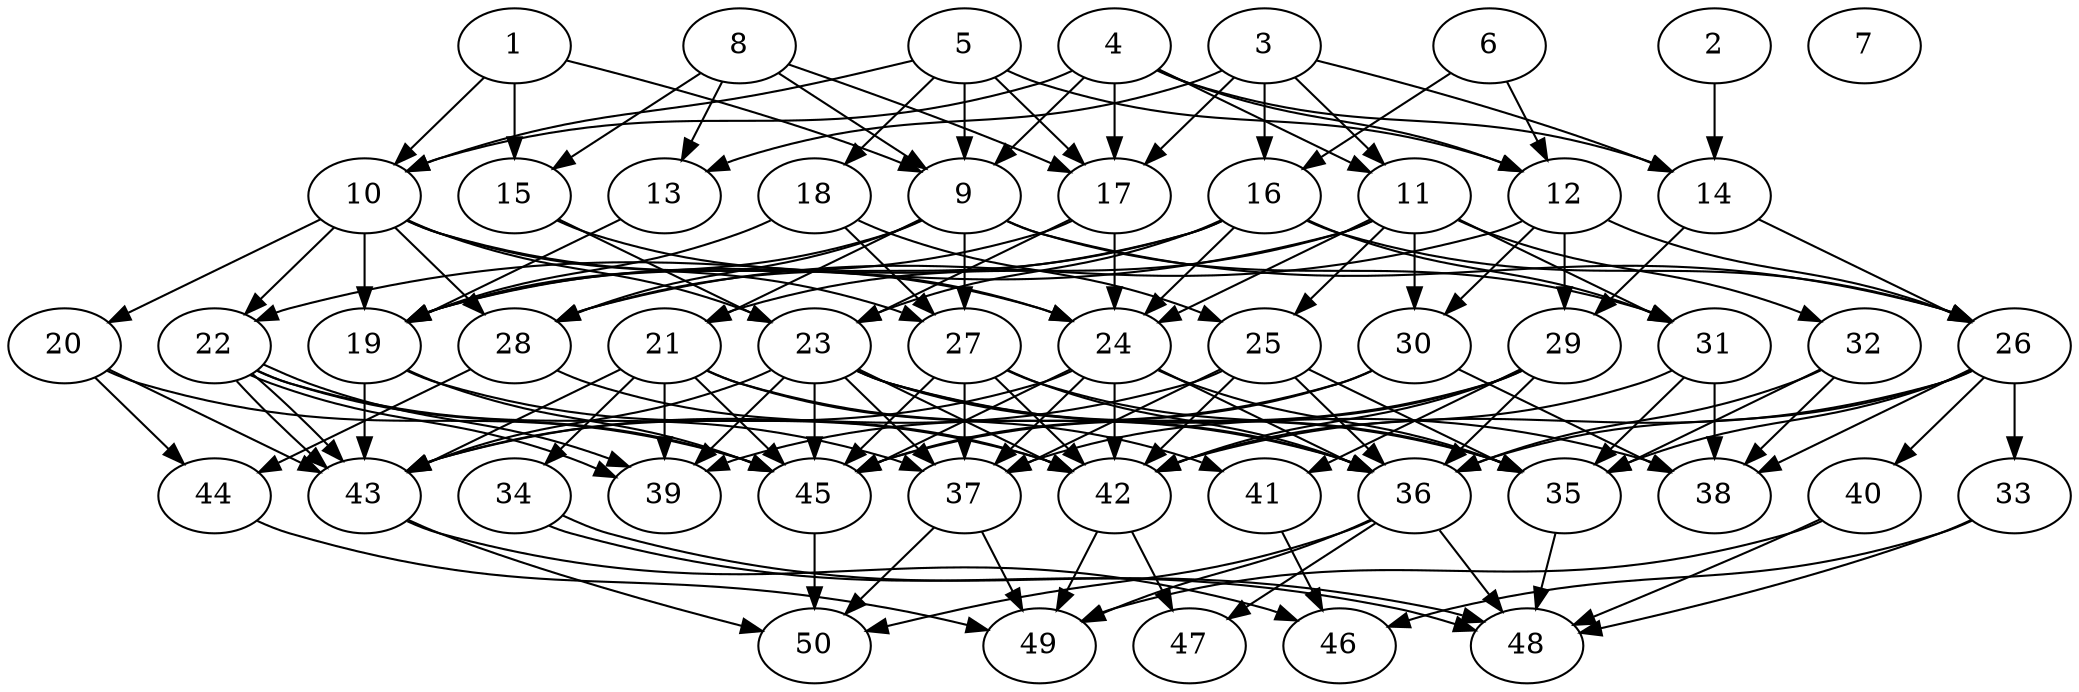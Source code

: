 // DAG automatically generated by daggen at Tue Aug  6 16:32:29 2019
// ./daggen --dot -n 50 --ccr 0.5 --fat 0.6 --regular 0.5 --density 0.6 --mindata 5242880 --maxdata 52428800 
digraph G {
  1 [size="39649280", alpha="0.01", expect_size="19824640"] 
  1 -> 9 [size ="19824640"]
  1 -> 10 [size ="19824640"]
  1 -> 15 [size ="19824640"]
  2 [size="48246784", alpha="0.15", expect_size="24123392"] 
  2 -> 14 [size ="24123392"]
  3 [size="59336704", alpha="0.19", expect_size="29668352"] 
  3 -> 11 [size ="29668352"]
  3 -> 13 [size ="29668352"]
  3 -> 14 [size ="29668352"]
  3 -> 16 [size ="29668352"]
  3 -> 17 [size ="29668352"]
  4 [size="41025536", alpha="0.04", expect_size="20512768"] 
  4 -> 9 [size ="20512768"]
  4 -> 10 [size ="20512768"]
  4 -> 11 [size ="20512768"]
  4 -> 12 [size ="20512768"]
  4 -> 14 [size ="20512768"]
  4 -> 17 [size ="20512768"]
  5 [size="63148032", alpha="0.15", expect_size="31574016"] 
  5 -> 9 [size ="31574016"]
  5 -> 10 [size ="31574016"]
  5 -> 12 [size ="31574016"]
  5 -> 17 [size ="31574016"]
  5 -> 18 [size ="31574016"]
  6 [size="44240896", alpha="0.01", expect_size="22120448"] 
  6 -> 12 [size ="22120448"]
  6 -> 16 [size ="22120448"]
  7 [size="72077312", alpha="0.17", expect_size="36038656"] 
  8 [size="82565120", alpha="0.11", expect_size="41282560"] 
  8 -> 9 [size ="41282560"]
  8 -> 13 [size ="41282560"]
  8 -> 15 [size ="41282560"]
  8 -> 17 [size ="41282560"]
  9 [size="63301632", alpha="0.18", expect_size="31650816"] 
  9 -> 19 [size ="31650816"]
  9 -> 21 [size ="31650816"]
  9 -> 26 [size ="31650816"]
  9 -> 27 [size ="31650816"]
  9 -> 28 [size ="31650816"]
  9 -> 31 [size ="31650816"]
  10 [size="24006656", alpha="0.15", expect_size="12003328"] 
  10 -> 19 [size ="12003328"]
  10 -> 20 [size ="12003328"]
  10 -> 22 [size ="12003328"]
  10 -> 23 [size ="12003328"]
  10 -> 24 [size ="12003328"]
  10 -> 27 [size ="12003328"]
  10 -> 28 [size ="12003328"]
  11 [size="61995008", alpha="0.11", expect_size="30997504"] 
  11 -> 21 [size ="30997504"]
  11 -> 22 [size ="30997504"]
  11 -> 24 [size ="30997504"]
  11 -> 25 [size ="30997504"]
  11 -> 30 [size ="30997504"]
  11 -> 31 [size ="30997504"]
  11 -> 32 [size ="30997504"]
  12 [size="67448832", alpha="0.02", expect_size="33724416"] 
  12 -> 26 [size ="33724416"]
  12 -> 28 [size ="33724416"]
  12 -> 29 [size ="33724416"]
  12 -> 30 [size ="33724416"]
  13 [size="44613632", alpha="0.19", expect_size="22306816"] 
  13 -> 19 [size ="22306816"]
  14 [size="40855552", alpha="0.17", expect_size="20427776"] 
  14 -> 26 [size ="20427776"]
  14 -> 29 [size ="20427776"]
  15 [size="58284032", alpha="0.10", expect_size="29142016"] 
  15 -> 23 [size ="29142016"]
  15 -> 24 [size ="29142016"]
  16 [size="32776192", alpha="0.12", expect_size="16388096"] 
  16 -> 19 [size ="16388096"]
  16 -> 23 [size ="16388096"]
  16 -> 24 [size ="16388096"]
  16 -> 26 [size ="16388096"]
  16 -> 28 [size ="16388096"]
  16 -> 31 [size ="16388096"]
  17 [size="36771840", alpha="0.12", expect_size="18385920"] 
  17 -> 19 [size ="18385920"]
  17 -> 23 [size ="18385920"]
  17 -> 24 [size ="18385920"]
  18 [size="24461312", alpha="0.12", expect_size="12230656"] 
  18 -> 19 [size ="12230656"]
  18 -> 25 [size ="12230656"]
  18 -> 27 [size ="12230656"]
  19 [size="77127680", alpha="0.20", expect_size="38563840"] 
  19 -> 42 [size ="38563840"]
  19 -> 43 [size ="38563840"]
  19 -> 45 [size ="38563840"]
  20 [size="68923392", alpha="0.07", expect_size="34461696"] 
  20 -> 43 [size ="34461696"]
  20 -> 44 [size ="34461696"]
  20 -> 45 [size ="34461696"]
  21 [size="44845056", alpha="0.00", expect_size="22422528"] 
  21 -> 34 [size ="22422528"]
  21 -> 36 [size ="22422528"]
  21 -> 39 [size ="22422528"]
  21 -> 41 [size ="22422528"]
  21 -> 43 [size ="22422528"]
  21 -> 45 [size ="22422528"]
  22 [size="97873920", alpha="0.01", expect_size="48936960"] 
  22 -> 37 [size ="48936960"]
  22 -> 39 [size ="48936960"]
  22 -> 39 [size ="48936960"]
  22 -> 43 [size ="48936960"]
  22 -> 43 [size ="48936960"]
  22 -> 45 [size ="48936960"]
  23 [size="15243264", alpha="0.13", expect_size="7621632"] 
  23 -> 35 [size ="7621632"]
  23 -> 36 [size ="7621632"]
  23 -> 37 [size ="7621632"]
  23 -> 38 [size ="7621632"]
  23 -> 39 [size ="7621632"]
  23 -> 42 [size ="7621632"]
  23 -> 43 [size ="7621632"]
  23 -> 45 [size ="7621632"]
  24 [size="12720128", alpha="0.11", expect_size="6360064"] 
  24 -> 35 [size ="6360064"]
  24 -> 36 [size ="6360064"]
  24 -> 37 [size ="6360064"]
  24 -> 42 [size ="6360064"]
  24 -> 43 [size ="6360064"]
  24 -> 45 [size ="6360064"]
  25 [size="93296640", alpha="0.00", expect_size="46648320"] 
  25 -> 35 [size ="46648320"]
  25 -> 36 [size ="46648320"]
  25 -> 37 [size ="46648320"]
  25 -> 42 [size ="46648320"]
  25 -> 43 [size ="46648320"]
  26 [size="47753216", alpha="0.17", expect_size="23876608"] 
  26 -> 33 [size ="23876608"]
  26 -> 35 [size ="23876608"]
  26 -> 36 [size ="23876608"]
  26 -> 38 [size ="23876608"]
  26 -> 40 [size ="23876608"]
  26 -> 42 [size ="23876608"]
  27 [size="102817792", alpha="0.06", expect_size="51408896"] 
  27 -> 35 [size ="51408896"]
  27 -> 36 [size ="51408896"]
  27 -> 37 [size ="51408896"]
  27 -> 42 [size ="51408896"]
  27 -> 45 [size ="51408896"]
  28 [size="65112064", alpha="0.11", expect_size="32556032"] 
  28 -> 42 [size ="32556032"]
  28 -> 44 [size ="32556032"]
  29 [size="28086272", alpha="0.07", expect_size="14043136"] 
  29 -> 36 [size ="14043136"]
  29 -> 37 [size ="14043136"]
  29 -> 41 [size ="14043136"]
  29 -> 42 [size ="14043136"]
  29 -> 45 [size ="14043136"]
  30 [size="26818560", alpha="0.06", expect_size="13409280"] 
  30 -> 38 [size ="13409280"]
  30 -> 39 [size ="13409280"]
  30 -> 45 [size ="13409280"]
  31 [size="59113472", alpha="0.16", expect_size="29556736"] 
  31 -> 35 [size ="29556736"]
  31 -> 38 [size ="29556736"]
  31 -> 42 [size ="29556736"]
  32 [size="59764736", alpha="0.18", expect_size="29882368"] 
  32 -> 35 [size ="29882368"]
  32 -> 36 [size ="29882368"]
  32 -> 38 [size ="29882368"]
  33 [size="66533376", alpha="0.07", expect_size="33266688"] 
  33 -> 46 [size ="33266688"]
  33 -> 48 [size ="33266688"]
  34 [size="33900544", alpha="0.02", expect_size="16950272"] 
  34 -> 48 [size ="16950272"]
  34 -> 48 [size ="16950272"]
  35 [size="86779904", alpha="0.08", expect_size="43389952"] 
  35 -> 48 [size ="43389952"]
  36 [size="89088000", alpha="0.18", expect_size="44544000"] 
  36 -> 47 [size ="44544000"]
  36 -> 48 [size ="44544000"]
  36 -> 49 [size ="44544000"]
  36 -> 50 [size ="44544000"]
  37 [size="74586112", alpha="0.14", expect_size="37293056"] 
  37 -> 49 [size ="37293056"]
  37 -> 50 [size ="37293056"]
  38 [size="10493952", alpha="0.13", expect_size="5246976"] 
  39 [size="63264768", alpha="0.06", expect_size="31632384"] 
  40 [size="96972800", alpha="0.11", expect_size="48486400"] 
  40 -> 48 [size ="48486400"]
  40 -> 49 [size ="48486400"]
  41 [size="30767104", alpha="0.04", expect_size="15383552"] 
  41 -> 46 [size ="15383552"]
  42 [size="10528768", alpha="0.15", expect_size="5264384"] 
  42 -> 47 [size ="5264384"]
  42 -> 49 [size ="5264384"]
  43 [size="93220864", alpha="0.07", expect_size="46610432"] 
  43 -> 46 [size ="46610432"]
  43 -> 50 [size ="46610432"]
  44 [size="29859840", alpha="0.20", expect_size="14929920"] 
  44 -> 49 [size ="14929920"]
  45 [size="39559168", alpha="0.10", expect_size="19779584"] 
  45 -> 50 [size ="19779584"]
  46 [size="75747328", alpha="0.08", expect_size="37873664"] 
  47 [size="66344960", alpha="0.06", expect_size="33172480"] 
  48 [size="37638144", alpha="0.15", expect_size="18819072"] 
  49 [size="97974272", alpha="0.08", expect_size="48987136"] 
  50 [size="30885888", alpha="0.05", expect_size="15442944"] 
}

